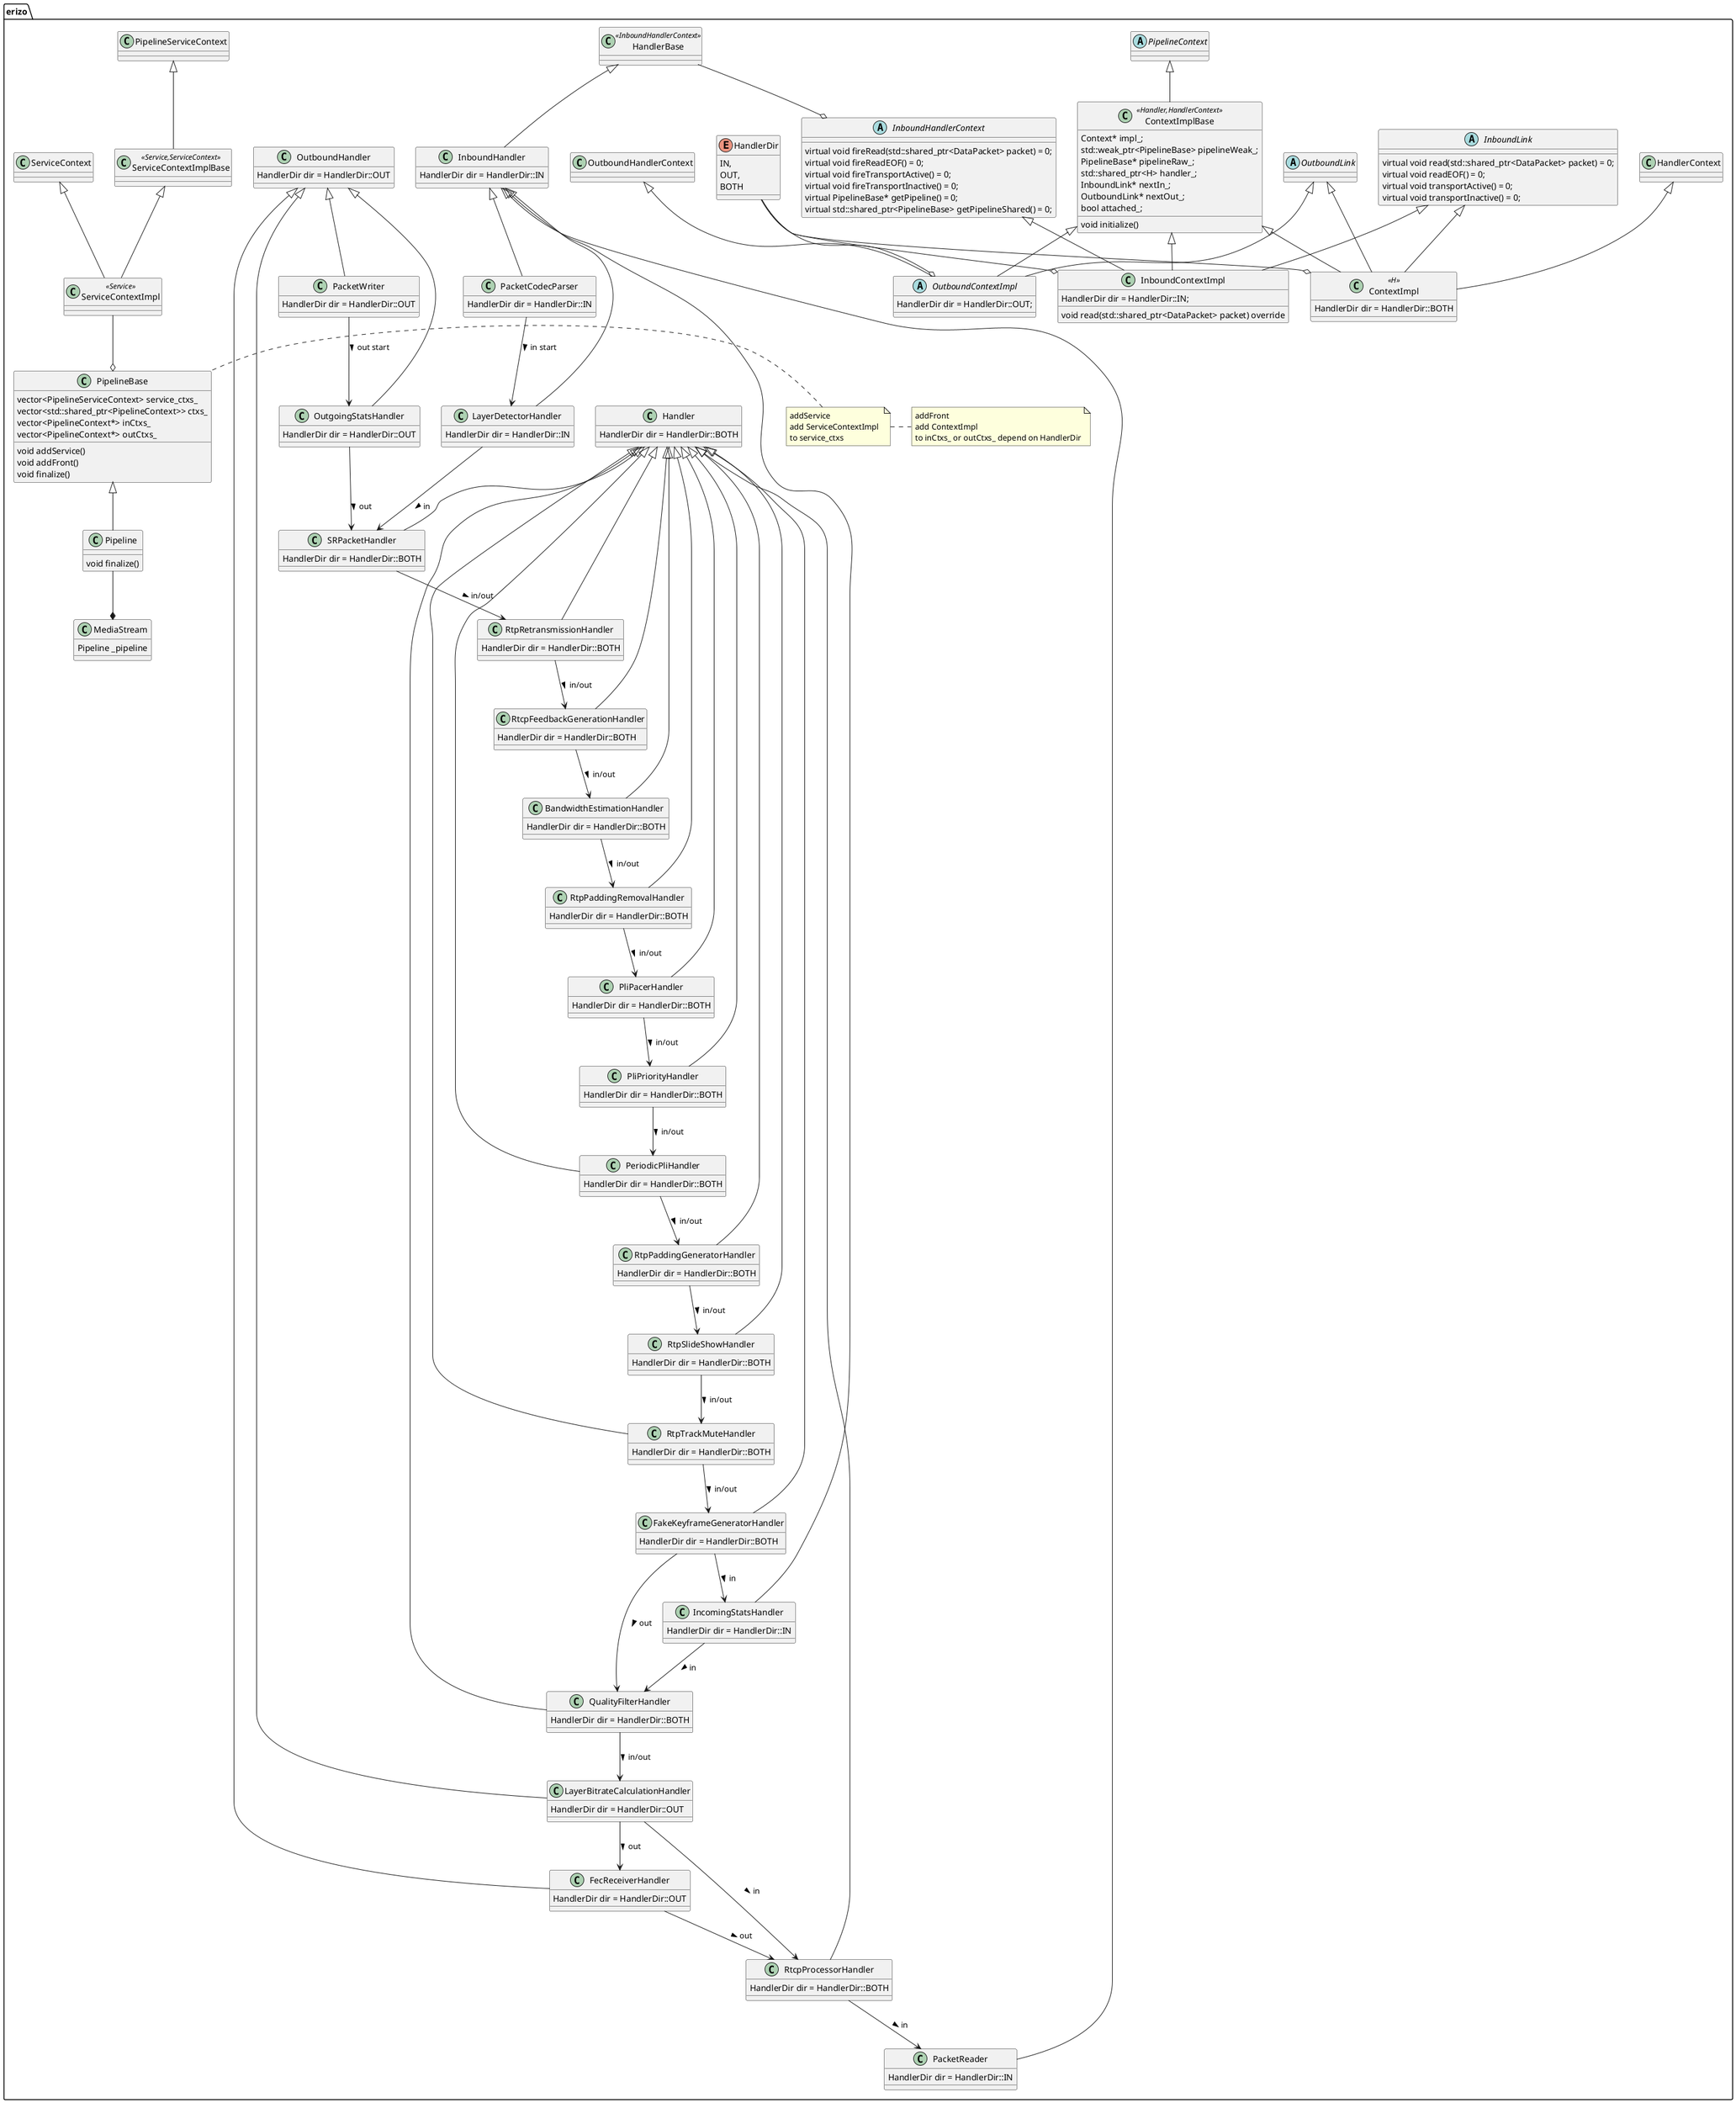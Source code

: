 @startuml

package "erizo"
{
    enum HandlerDir
    {
        IN,
        OUT,
        BOTH
    }

    class ContextImpl<<H>>
    {
        HandlerDir dir = HandlerDir::BOTH
    }

    class HandlerContext
    {

    }

    abstract class InboundLink
    {
        virtual void read(std::shared_ptr<DataPacket> packet) = 0;
        virtual void readEOF() = 0;
        virtual void transportActive() = 0;
        virtual void transportInactive() = 0;
    }

    abstract class OutboundLink
    {

    }

    class ContextImplBase<<Handler,HandlerContext>>
    {
        Context* impl_;
        std::weak_ptr<PipelineBase> pipelineWeak_;
        PipelineBase* pipelineRaw_;
        std::shared_ptr<H> handler_;
        InboundLink* nextIn_;
        OutboundLink* nextOut_;
        bool attached_;
        void initialize()
    }

    abstract class PipelineContext
    {

    }

    class InboundContextImpl
    {
        HandlerDir dir = HandlerDir::IN;
        void read(std::shared_ptr<DataPacket> packet) override
    }

    abstract class InboundHandlerContext
    {
        virtual void fireRead(std::shared_ptr<DataPacket> packet) = 0;
        virtual void fireReadEOF() = 0;
        virtual void fireTransportActive() = 0;
        virtual void fireTransportInactive() = 0;
        virtual PipelineBase* getPipeline() = 0;
        virtual std::shared_ptr<PipelineBase> getPipelineShared() = 0;
    }

    abstract class OutboundContextImpl
    {
        HandlerDir dir = HandlerDir::OUT;
    }
    
    class OutboundHandlerContext
    {

    }

    PipelineContext <|-- ContextImplBase
    InboundLink <|-- ContextImpl
    OutboundLink <|-- ContextImpl
    ContextImplBase <|-- ContextImpl
    HandlerContext <|-- ContextImpl

    InboundLink <|-- InboundContextImpl
    InboundHandlerContext <|-- InboundContextImpl
    ContextImplBase <|-- InboundContextImpl

    OutboundLink <|-- OutboundContextImpl
    OutboundHandlerContext <|-- OutboundContextImpl
    ContextImplBase <|-- OutboundContextImpl

    HandlerDir --o ContextImpl
    HandlerDir --o InboundContextImpl
    HandlerDir --o OutboundContextImpl

    class HandlerBase<<InboundHandlerContext>>
    {

    }

    class InboundHandler
    {
        HandlerDir dir = HandlerDir::IN
    }

    HandlerBase <|-- InboundHandler
    HandlerBase --o InboundHandlerContext

    class PacketReader
    {
        HandlerDir dir = HandlerDir::IN
    }

    InboundHandler <|-- PacketReader

    class Handler
    {
        HandlerDir dir = HandlerDir::BOTH
    }

    class RtcpProcessorHandler
    {
        HandlerDir dir = HandlerDir::BOTH
    }

    Handler <|-- RtcpProcessorHandler

    class OutboundHandler
    {
        HandlerDir dir = HandlerDir::OUT
    }

    class FecReceiverHandler
    {
        HandlerDir dir = HandlerDir::OUT
    }

    OutboundHandler <|-- FecReceiverHandler

    class LayerBitrateCalculationHandler
    {
        HandlerDir dir = HandlerDir::OUT
    }

    OutboundHandler <|-- LayerBitrateCalculationHandler


    class QualityFilterHandler
    {
        HandlerDir dir = HandlerDir::BOTH
    }

    Handler <|-- QualityFilterHandler

    class IncomingStatsHandler
    {
        HandlerDir dir = HandlerDir::IN
    }

    InboundHandler <|-- IncomingStatsHandler

    class FakeKeyframeGeneratorHandler
    {
        HandlerDir dir = HandlerDir::BOTH
    }

    Handler <|-- FakeKeyframeGeneratorHandler

    class RtpTrackMuteHandler
    {
        HandlerDir dir = HandlerDir::BOTH
    }

    Handler <|-- RtpTrackMuteHandler

    class RtpSlideShowHandler
    {
        HandlerDir dir = HandlerDir::BOTH
    }

    Handler <|-- RtpSlideShowHandler

    class RtpPaddingGeneratorHandler
    {
        HandlerDir dir = HandlerDir::BOTH
    }

    Handler <|-- RtpPaddingGeneratorHandler

    class PeriodicPliHandler
    {
        HandlerDir dir = HandlerDir::BOTH
    }

    Handler <|-- PeriodicPliHandler

    class PliPriorityHandler
    {
        HandlerDir dir = HandlerDir::BOTH
    }

    Handler <|-- PliPriorityHandler

    class PliPacerHandler
    {
        HandlerDir dir = HandlerDir::BOTH
    }

    Handler <|-- PliPacerHandler

    class RtpPaddingRemovalHandler
    {
        HandlerDir dir = HandlerDir::BOTH
    }

    Handler <|-- RtpPaddingRemovalHandler

    class BandwidthEstimationHandler
    {
        HandlerDir dir = HandlerDir::BOTH
    }

    Handler <|-- BandwidthEstimationHandler

    class RtcpFeedbackGenerationHandler
    {
        HandlerDir dir = HandlerDir::BOTH
    }

    Handler <|-- RtcpFeedbackGenerationHandler

    class RtpRetransmissionHandler
    {
        HandlerDir dir = HandlerDir::BOTH
    }

    Handler <|-- RtpRetransmissionHandler
    
    class SRPacketHandler
    {
        HandlerDir dir = HandlerDir::BOTH
    }

    Handler <|-- SRPacketHandler

    class LayerDetectorHandler
    {
        HandlerDir dir = HandlerDir::IN
    }

    InboundHandler <|-- LayerDetectorHandler

    class OutgoingStatsHandler
    {
        HandlerDir dir = HandlerDir::OUT
    }

    OutboundHandler <|-- OutgoingStatsHandler

    class PacketCodecParser
    {
        HandlerDir dir = HandlerDir::IN
    }

    InboundHandler <|-- PacketCodecParser

    class PacketWriter
    {
        HandlerDir dir = HandlerDir::OUT
    }

    OutboundHandler <|-- PacketWriter

    RtcpProcessorHandler --> PacketReader : in >
    LayerBitrateCalculationHandler --> RtcpProcessorHandler : in >
    QualityFilterHandler --> LayerBitrateCalculationHandler : in/out >
    IncomingStatsHandler --> QualityFilterHandler : in >
    FakeKeyframeGeneratorHandler --> IncomingStatsHandler : in >
    RtpTrackMuteHandler --> FakeKeyframeGeneratorHandler : in/out >
    RtpSlideShowHandler --> RtpTrackMuteHandler : in/out >
    RtpPaddingGeneratorHandler --> RtpSlideShowHandler : in/out >
    PeriodicPliHandler --> RtpPaddingGeneratorHandler : in/out >
    PliPriorityHandler --> PeriodicPliHandler : in/out >
    PliPacerHandler --> PliPriorityHandler : in/out >
    RtpPaddingRemovalHandler --> PliPacerHandler : in/out >
    BandwidthEstimationHandler --> RtpPaddingRemovalHandler : in/out >
    RtcpFeedbackGenerationHandler --> BandwidthEstimationHandler : in/out >
    RtpRetransmissionHandler --> RtcpFeedbackGenerationHandler : in/out >
    SRPacketHandler --> RtpRetransmissionHandler : in/out >
    LayerDetectorHandler --> SRPacketHandler : in >
    PacketCodecParser --> LayerDetectorHandler : in start >



    FecReceiverHandler --> RtcpProcessorHandler : out >
    LayerBitrateCalculationHandler --> FecReceiverHandler : out >
    FakeKeyframeGeneratorHandler --> QualityFilterHandler : out >
    OutgoingStatsHandler --> SRPacketHandler : out >
    PacketWriter --> OutgoingStatsHandler : out start >




    class ServiceContextImpl<<Service>>
    {

    }



    class ServiceContext
    {

    }

    class ServiceContextImplBase<<Service,ServiceContext>>
    {

    }

    ServiceContext <|-- ServiceContextImpl
    ServiceContextImplBase <|-- ServiceContextImpl

    class PipelineServiceContext
    {

    }

    PipelineServiceContext <|-- ServiceContextImplBase

    class PipelineBase
    {
        void addService()
        void addFront()
        void finalize()
        vector<PipelineServiceContext> service_ctxs_
        vector<std::shared_ptr<PipelineContext>> ctxs_
        vector<PipelineContext*> inCtxs_
        vector<PipelineContext*> outCtxs_
    }
    note left
    addService 
    add ServiceContextImpl 
    to service_ctxs    
    end note 

    note right
    addFront 
    add ContextImpl
    to inCtxs_ or outCtxs_ depend on HandlerDir
    end note 

    ServiceContextImpl --o PipelineBase


    class Pipeline
    {
        void finalize()
    }

    PipelineBase <|-- Pipeline 


    class MediaStream
    {
        Pipeline _pipeline
    }

    Pipeline --* MediaStream

}

@enduml
